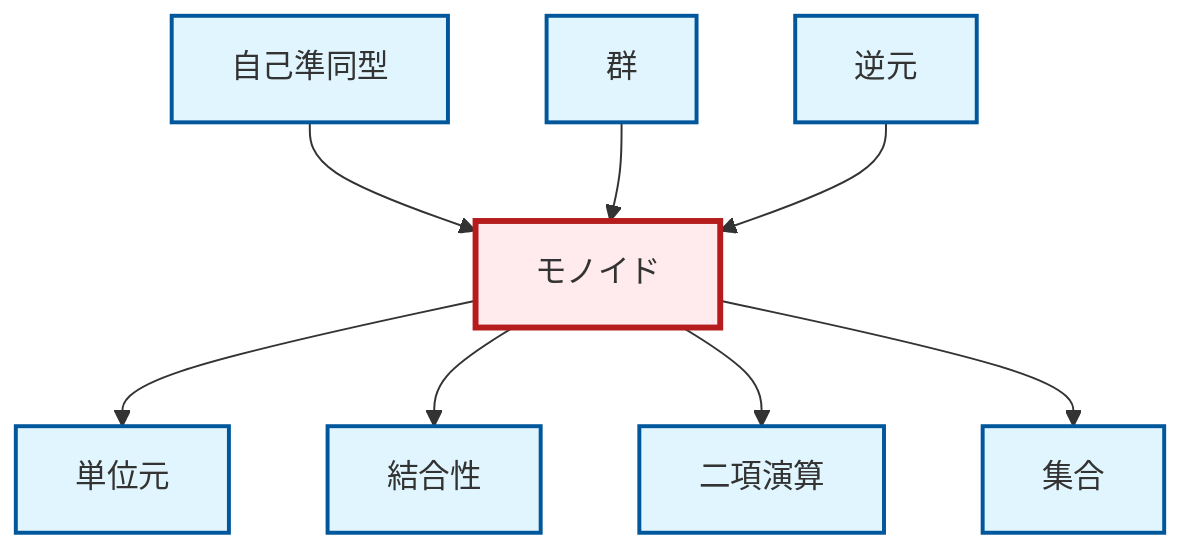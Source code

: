 graph TD
    classDef definition fill:#e1f5fe,stroke:#01579b,stroke-width:2px
    classDef theorem fill:#f3e5f5,stroke:#4a148c,stroke-width:2px
    classDef axiom fill:#fff3e0,stroke:#e65100,stroke-width:2px
    classDef example fill:#e8f5e9,stroke:#1b5e20,stroke-width:2px
    classDef current fill:#ffebee,stroke:#b71c1c,stroke-width:3px
    def-group["群"]:::definition
    def-set["集合"]:::definition
    def-inverse-element["逆元"]:::definition
    def-monoid["モノイド"]:::definition
    def-associativity["結合性"]:::definition
    def-endomorphism["自己準同型"]:::definition
    def-binary-operation["二項演算"]:::definition
    def-identity-element["単位元"]:::definition
    def-monoid --> def-identity-element
    def-monoid --> def-associativity
    def-endomorphism --> def-monoid
    def-group --> def-monoid
    def-monoid --> def-binary-operation
    def-inverse-element --> def-monoid
    def-monoid --> def-set
    class def-monoid current